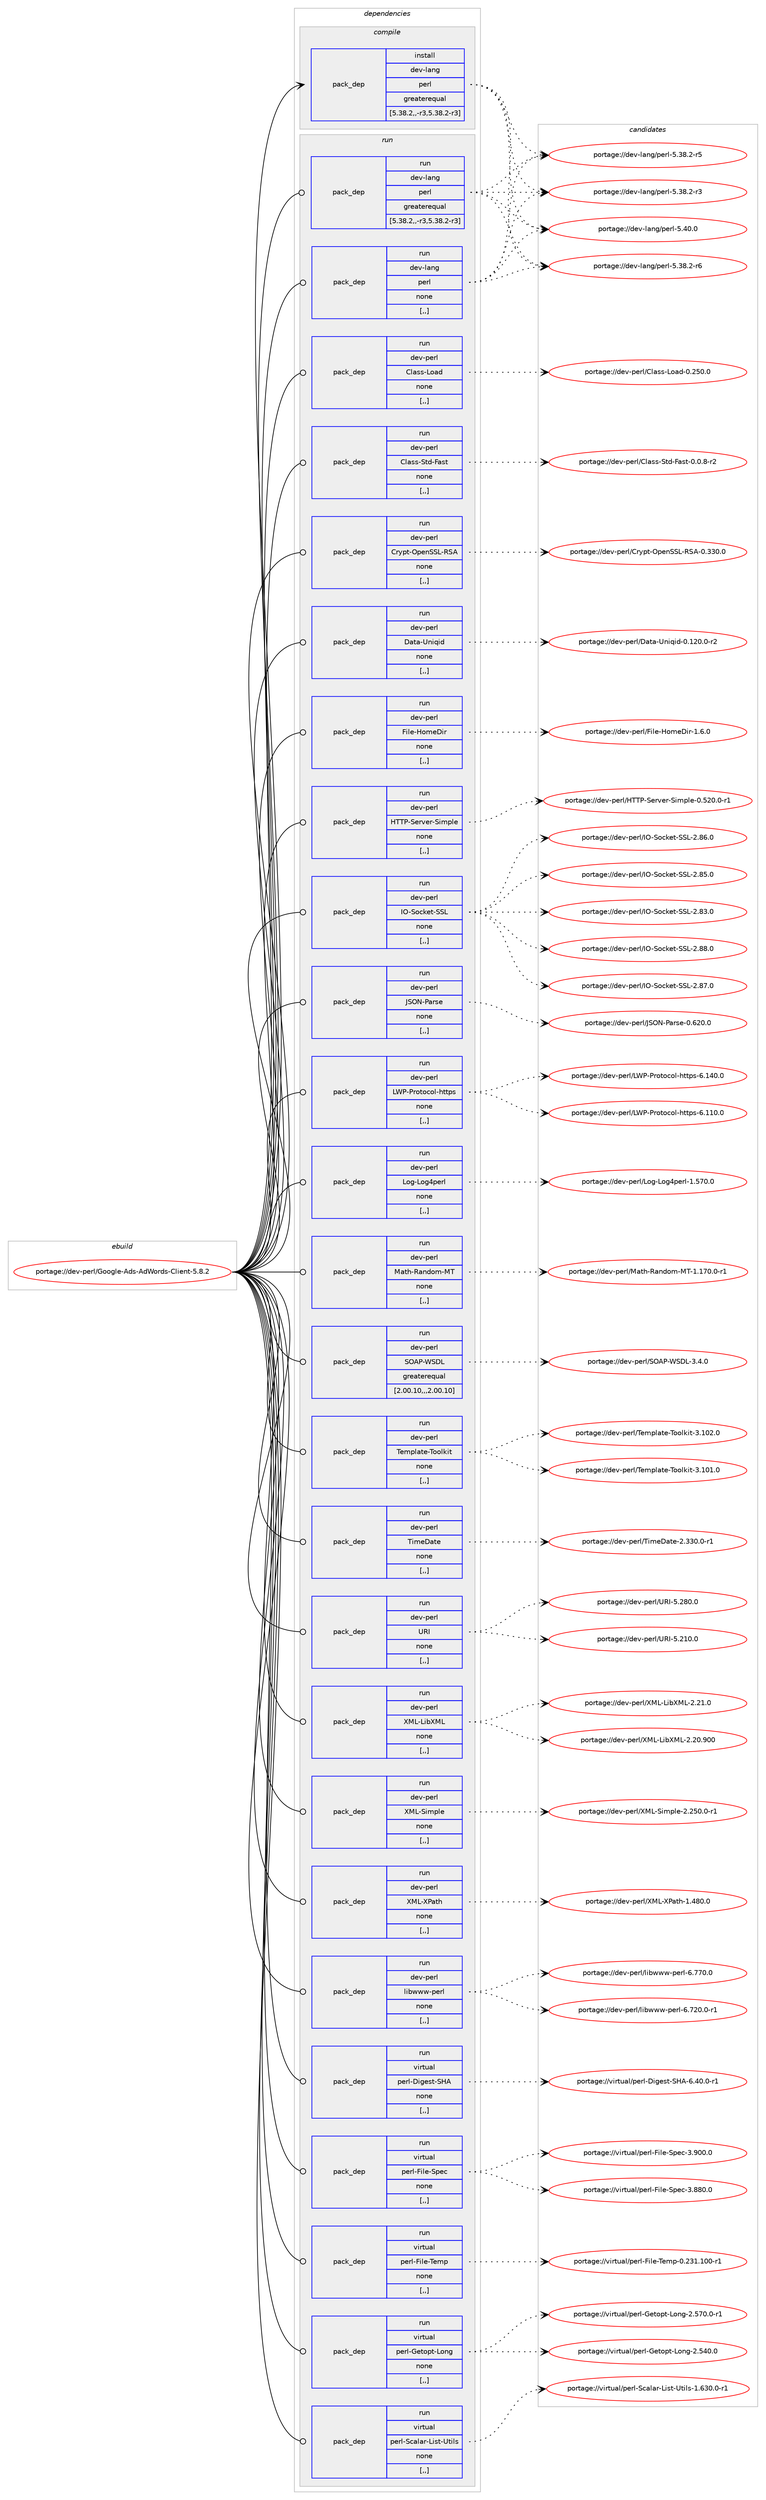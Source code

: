 digraph prolog {

# *************
# Graph options
# *************

newrank=true;
concentrate=true;
compound=true;
graph [rankdir=LR,fontname=Helvetica,fontsize=10,ranksep=1.5];#, ranksep=2.5, nodesep=0.2];
edge  [arrowhead=vee];
node  [fontname=Helvetica,fontsize=10];

# **********
# The ebuild
# **********

subgraph cluster_leftcol {
color=gray;
label=<<i>ebuild</i>>;
id [label="portage://dev-perl/Google-Ads-AdWords-Client-5.8.2", color=red, width=4, href="../dev-perl/Google-Ads-AdWords-Client-5.8.2.svg"];
}

# ****************
# The dependencies
# ****************

subgraph cluster_midcol {
color=gray;
label=<<i>dependencies</i>>;
subgraph cluster_compile {
fillcolor="#eeeeee";
style=filled;
label=<<i>compile</i>>;
subgraph pack100118 {
dependency131263 [label=<<TABLE BORDER="0" CELLBORDER="1" CELLSPACING="0" CELLPADDING="4" WIDTH="220"><TR><TD ROWSPAN="6" CELLPADDING="30">pack_dep</TD></TR><TR><TD WIDTH="110">install</TD></TR><TR><TD>dev-lang</TD></TR><TR><TD>perl</TD></TR><TR><TD>greaterequal</TD></TR><TR><TD>[5.38.2,,-r3,5.38.2-r3]</TD></TR></TABLE>>, shape=none, color=blue];
}
id:e -> dependency131263:w [weight=20,style="solid",arrowhead="vee"];
}
subgraph cluster_compileandrun {
fillcolor="#eeeeee";
style=filled;
label=<<i>compile and run</i>>;
}
subgraph cluster_run {
fillcolor="#eeeeee";
style=filled;
label=<<i>run</i>>;
subgraph pack100119 {
dependency131264 [label=<<TABLE BORDER="0" CELLBORDER="1" CELLSPACING="0" CELLPADDING="4" WIDTH="220"><TR><TD ROWSPAN="6" CELLPADDING="30">pack_dep</TD></TR><TR><TD WIDTH="110">run</TD></TR><TR><TD>dev-lang</TD></TR><TR><TD>perl</TD></TR><TR><TD>greaterequal</TD></TR><TR><TD>[5.38.2,,-r3,5.38.2-r3]</TD></TR></TABLE>>, shape=none, color=blue];
}
id:e -> dependency131264:w [weight=20,style="solid",arrowhead="odot"];
subgraph pack100120 {
dependency131265 [label=<<TABLE BORDER="0" CELLBORDER="1" CELLSPACING="0" CELLPADDING="4" WIDTH="220"><TR><TD ROWSPAN="6" CELLPADDING="30">pack_dep</TD></TR><TR><TD WIDTH="110">run</TD></TR><TR><TD>dev-lang</TD></TR><TR><TD>perl</TD></TR><TR><TD>none</TD></TR><TR><TD>[,,]</TD></TR></TABLE>>, shape=none, color=blue];
}
id:e -> dependency131265:w [weight=20,style="solid",arrowhead="odot"];
subgraph pack100121 {
dependency131266 [label=<<TABLE BORDER="0" CELLBORDER="1" CELLSPACING="0" CELLPADDING="4" WIDTH="220"><TR><TD ROWSPAN="6" CELLPADDING="30">pack_dep</TD></TR><TR><TD WIDTH="110">run</TD></TR><TR><TD>dev-perl</TD></TR><TR><TD>Class-Load</TD></TR><TR><TD>none</TD></TR><TR><TD>[,,]</TD></TR></TABLE>>, shape=none, color=blue];
}
id:e -> dependency131266:w [weight=20,style="solid",arrowhead="odot"];
subgraph pack100122 {
dependency131267 [label=<<TABLE BORDER="0" CELLBORDER="1" CELLSPACING="0" CELLPADDING="4" WIDTH="220"><TR><TD ROWSPAN="6" CELLPADDING="30">pack_dep</TD></TR><TR><TD WIDTH="110">run</TD></TR><TR><TD>dev-perl</TD></TR><TR><TD>Class-Std-Fast</TD></TR><TR><TD>none</TD></TR><TR><TD>[,,]</TD></TR></TABLE>>, shape=none, color=blue];
}
id:e -> dependency131267:w [weight=20,style="solid",arrowhead="odot"];
subgraph pack100123 {
dependency131268 [label=<<TABLE BORDER="0" CELLBORDER="1" CELLSPACING="0" CELLPADDING="4" WIDTH="220"><TR><TD ROWSPAN="6" CELLPADDING="30">pack_dep</TD></TR><TR><TD WIDTH="110">run</TD></TR><TR><TD>dev-perl</TD></TR><TR><TD>Crypt-OpenSSL-RSA</TD></TR><TR><TD>none</TD></TR><TR><TD>[,,]</TD></TR></TABLE>>, shape=none, color=blue];
}
id:e -> dependency131268:w [weight=20,style="solid",arrowhead="odot"];
subgraph pack100124 {
dependency131269 [label=<<TABLE BORDER="0" CELLBORDER="1" CELLSPACING="0" CELLPADDING="4" WIDTH="220"><TR><TD ROWSPAN="6" CELLPADDING="30">pack_dep</TD></TR><TR><TD WIDTH="110">run</TD></TR><TR><TD>dev-perl</TD></TR><TR><TD>Data-Uniqid</TD></TR><TR><TD>none</TD></TR><TR><TD>[,,]</TD></TR></TABLE>>, shape=none, color=blue];
}
id:e -> dependency131269:w [weight=20,style="solid",arrowhead="odot"];
subgraph pack100125 {
dependency131270 [label=<<TABLE BORDER="0" CELLBORDER="1" CELLSPACING="0" CELLPADDING="4" WIDTH="220"><TR><TD ROWSPAN="6" CELLPADDING="30">pack_dep</TD></TR><TR><TD WIDTH="110">run</TD></TR><TR><TD>dev-perl</TD></TR><TR><TD>File-HomeDir</TD></TR><TR><TD>none</TD></TR><TR><TD>[,,]</TD></TR></TABLE>>, shape=none, color=blue];
}
id:e -> dependency131270:w [weight=20,style="solid",arrowhead="odot"];
subgraph pack100126 {
dependency131271 [label=<<TABLE BORDER="0" CELLBORDER="1" CELLSPACING="0" CELLPADDING="4" WIDTH="220"><TR><TD ROWSPAN="6" CELLPADDING="30">pack_dep</TD></TR><TR><TD WIDTH="110">run</TD></TR><TR><TD>dev-perl</TD></TR><TR><TD>HTTP-Server-Simple</TD></TR><TR><TD>none</TD></TR><TR><TD>[,,]</TD></TR></TABLE>>, shape=none, color=blue];
}
id:e -> dependency131271:w [weight=20,style="solid",arrowhead="odot"];
subgraph pack100127 {
dependency131272 [label=<<TABLE BORDER="0" CELLBORDER="1" CELLSPACING="0" CELLPADDING="4" WIDTH="220"><TR><TD ROWSPAN="6" CELLPADDING="30">pack_dep</TD></TR><TR><TD WIDTH="110">run</TD></TR><TR><TD>dev-perl</TD></TR><TR><TD>IO-Socket-SSL</TD></TR><TR><TD>none</TD></TR><TR><TD>[,,]</TD></TR></TABLE>>, shape=none, color=blue];
}
id:e -> dependency131272:w [weight=20,style="solid",arrowhead="odot"];
subgraph pack100128 {
dependency131273 [label=<<TABLE BORDER="0" CELLBORDER="1" CELLSPACING="0" CELLPADDING="4" WIDTH="220"><TR><TD ROWSPAN="6" CELLPADDING="30">pack_dep</TD></TR><TR><TD WIDTH="110">run</TD></TR><TR><TD>dev-perl</TD></TR><TR><TD>JSON-Parse</TD></TR><TR><TD>none</TD></TR><TR><TD>[,,]</TD></TR></TABLE>>, shape=none, color=blue];
}
id:e -> dependency131273:w [weight=20,style="solid",arrowhead="odot"];
subgraph pack100129 {
dependency131274 [label=<<TABLE BORDER="0" CELLBORDER="1" CELLSPACING="0" CELLPADDING="4" WIDTH="220"><TR><TD ROWSPAN="6" CELLPADDING="30">pack_dep</TD></TR><TR><TD WIDTH="110">run</TD></TR><TR><TD>dev-perl</TD></TR><TR><TD>LWP-Protocol-https</TD></TR><TR><TD>none</TD></TR><TR><TD>[,,]</TD></TR></TABLE>>, shape=none, color=blue];
}
id:e -> dependency131274:w [weight=20,style="solid",arrowhead="odot"];
subgraph pack100130 {
dependency131275 [label=<<TABLE BORDER="0" CELLBORDER="1" CELLSPACING="0" CELLPADDING="4" WIDTH="220"><TR><TD ROWSPAN="6" CELLPADDING="30">pack_dep</TD></TR><TR><TD WIDTH="110">run</TD></TR><TR><TD>dev-perl</TD></TR><TR><TD>Log-Log4perl</TD></TR><TR><TD>none</TD></TR><TR><TD>[,,]</TD></TR></TABLE>>, shape=none, color=blue];
}
id:e -> dependency131275:w [weight=20,style="solid",arrowhead="odot"];
subgraph pack100131 {
dependency131276 [label=<<TABLE BORDER="0" CELLBORDER="1" CELLSPACING="0" CELLPADDING="4" WIDTH="220"><TR><TD ROWSPAN="6" CELLPADDING="30">pack_dep</TD></TR><TR><TD WIDTH="110">run</TD></TR><TR><TD>dev-perl</TD></TR><TR><TD>Math-Random-MT</TD></TR><TR><TD>none</TD></TR><TR><TD>[,,]</TD></TR></TABLE>>, shape=none, color=blue];
}
id:e -> dependency131276:w [weight=20,style="solid",arrowhead="odot"];
subgraph pack100132 {
dependency131277 [label=<<TABLE BORDER="0" CELLBORDER="1" CELLSPACING="0" CELLPADDING="4" WIDTH="220"><TR><TD ROWSPAN="6" CELLPADDING="30">pack_dep</TD></TR><TR><TD WIDTH="110">run</TD></TR><TR><TD>dev-perl</TD></TR><TR><TD>SOAP-WSDL</TD></TR><TR><TD>greaterequal</TD></TR><TR><TD>[2.00.10,,,2.00.10]</TD></TR></TABLE>>, shape=none, color=blue];
}
id:e -> dependency131277:w [weight=20,style="solid",arrowhead="odot"];
subgraph pack100133 {
dependency131278 [label=<<TABLE BORDER="0" CELLBORDER="1" CELLSPACING="0" CELLPADDING="4" WIDTH="220"><TR><TD ROWSPAN="6" CELLPADDING="30">pack_dep</TD></TR><TR><TD WIDTH="110">run</TD></TR><TR><TD>dev-perl</TD></TR><TR><TD>Template-Toolkit</TD></TR><TR><TD>none</TD></TR><TR><TD>[,,]</TD></TR></TABLE>>, shape=none, color=blue];
}
id:e -> dependency131278:w [weight=20,style="solid",arrowhead="odot"];
subgraph pack100134 {
dependency131279 [label=<<TABLE BORDER="0" CELLBORDER="1" CELLSPACING="0" CELLPADDING="4" WIDTH="220"><TR><TD ROWSPAN="6" CELLPADDING="30">pack_dep</TD></TR><TR><TD WIDTH="110">run</TD></TR><TR><TD>dev-perl</TD></TR><TR><TD>TimeDate</TD></TR><TR><TD>none</TD></TR><TR><TD>[,,]</TD></TR></TABLE>>, shape=none, color=blue];
}
id:e -> dependency131279:w [weight=20,style="solid",arrowhead="odot"];
subgraph pack100135 {
dependency131280 [label=<<TABLE BORDER="0" CELLBORDER="1" CELLSPACING="0" CELLPADDING="4" WIDTH="220"><TR><TD ROWSPAN="6" CELLPADDING="30">pack_dep</TD></TR><TR><TD WIDTH="110">run</TD></TR><TR><TD>dev-perl</TD></TR><TR><TD>URI</TD></TR><TR><TD>none</TD></TR><TR><TD>[,,]</TD></TR></TABLE>>, shape=none, color=blue];
}
id:e -> dependency131280:w [weight=20,style="solid",arrowhead="odot"];
subgraph pack100136 {
dependency131281 [label=<<TABLE BORDER="0" CELLBORDER="1" CELLSPACING="0" CELLPADDING="4" WIDTH="220"><TR><TD ROWSPAN="6" CELLPADDING="30">pack_dep</TD></TR><TR><TD WIDTH="110">run</TD></TR><TR><TD>dev-perl</TD></TR><TR><TD>XML-LibXML</TD></TR><TR><TD>none</TD></TR><TR><TD>[,,]</TD></TR></TABLE>>, shape=none, color=blue];
}
id:e -> dependency131281:w [weight=20,style="solid",arrowhead="odot"];
subgraph pack100137 {
dependency131282 [label=<<TABLE BORDER="0" CELLBORDER="1" CELLSPACING="0" CELLPADDING="4" WIDTH="220"><TR><TD ROWSPAN="6" CELLPADDING="30">pack_dep</TD></TR><TR><TD WIDTH="110">run</TD></TR><TR><TD>dev-perl</TD></TR><TR><TD>XML-Simple</TD></TR><TR><TD>none</TD></TR><TR><TD>[,,]</TD></TR></TABLE>>, shape=none, color=blue];
}
id:e -> dependency131282:w [weight=20,style="solid",arrowhead="odot"];
subgraph pack100138 {
dependency131283 [label=<<TABLE BORDER="0" CELLBORDER="1" CELLSPACING="0" CELLPADDING="4" WIDTH="220"><TR><TD ROWSPAN="6" CELLPADDING="30">pack_dep</TD></TR><TR><TD WIDTH="110">run</TD></TR><TR><TD>dev-perl</TD></TR><TR><TD>XML-XPath</TD></TR><TR><TD>none</TD></TR><TR><TD>[,,]</TD></TR></TABLE>>, shape=none, color=blue];
}
id:e -> dependency131283:w [weight=20,style="solid",arrowhead="odot"];
subgraph pack100139 {
dependency131284 [label=<<TABLE BORDER="0" CELLBORDER="1" CELLSPACING="0" CELLPADDING="4" WIDTH="220"><TR><TD ROWSPAN="6" CELLPADDING="30">pack_dep</TD></TR><TR><TD WIDTH="110">run</TD></TR><TR><TD>dev-perl</TD></TR><TR><TD>libwww-perl</TD></TR><TR><TD>none</TD></TR><TR><TD>[,,]</TD></TR></TABLE>>, shape=none, color=blue];
}
id:e -> dependency131284:w [weight=20,style="solid",arrowhead="odot"];
subgraph pack100140 {
dependency131285 [label=<<TABLE BORDER="0" CELLBORDER="1" CELLSPACING="0" CELLPADDING="4" WIDTH="220"><TR><TD ROWSPAN="6" CELLPADDING="30">pack_dep</TD></TR><TR><TD WIDTH="110">run</TD></TR><TR><TD>virtual</TD></TR><TR><TD>perl-Digest-SHA</TD></TR><TR><TD>none</TD></TR><TR><TD>[,,]</TD></TR></TABLE>>, shape=none, color=blue];
}
id:e -> dependency131285:w [weight=20,style="solid",arrowhead="odot"];
subgraph pack100141 {
dependency131286 [label=<<TABLE BORDER="0" CELLBORDER="1" CELLSPACING="0" CELLPADDING="4" WIDTH="220"><TR><TD ROWSPAN="6" CELLPADDING="30">pack_dep</TD></TR><TR><TD WIDTH="110">run</TD></TR><TR><TD>virtual</TD></TR><TR><TD>perl-File-Spec</TD></TR><TR><TD>none</TD></TR><TR><TD>[,,]</TD></TR></TABLE>>, shape=none, color=blue];
}
id:e -> dependency131286:w [weight=20,style="solid",arrowhead="odot"];
subgraph pack100142 {
dependency131287 [label=<<TABLE BORDER="0" CELLBORDER="1" CELLSPACING="0" CELLPADDING="4" WIDTH="220"><TR><TD ROWSPAN="6" CELLPADDING="30">pack_dep</TD></TR><TR><TD WIDTH="110">run</TD></TR><TR><TD>virtual</TD></TR><TR><TD>perl-File-Temp</TD></TR><TR><TD>none</TD></TR><TR><TD>[,,]</TD></TR></TABLE>>, shape=none, color=blue];
}
id:e -> dependency131287:w [weight=20,style="solid",arrowhead="odot"];
subgraph pack100143 {
dependency131288 [label=<<TABLE BORDER="0" CELLBORDER="1" CELLSPACING="0" CELLPADDING="4" WIDTH="220"><TR><TD ROWSPAN="6" CELLPADDING="30">pack_dep</TD></TR><TR><TD WIDTH="110">run</TD></TR><TR><TD>virtual</TD></TR><TR><TD>perl-Getopt-Long</TD></TR><TR><TD>none</TD></TR><TR><TD>[,,]</TD></TR></TABLE>>, shape=none, color=blue];
}
id:e -> dependency131288:w [weight=20,style="solid",arrowhead="odot"];
subgraph pack100144 {
dependency131289 [label=<<TABLE BORDER="0" CELLBORDER="1" CELLSPACING="0" CELLPADDING="4" WIDTH="220"><TR><TD ROWSPAN="6" CELLPADDING="30">pack_dep</TD></TR><TR><TD WIDTH="110">run</TD></TR><TR><TD>virtual</TD></TR><TR><TD>perl-Scalar-List-Utils</TD></TR><TR><TD>none</TD></TR><TR><TD>[,,]</TD></TR></TABLE>>, shape=none, color=blue];
}
id:e -> dependency131289:w [weight=20,style="solid",arrowhead="odot"];
}
}

# **************
# The candidates
# **************

subgraph cluster_choices {
rank=same;
color=gray;
label=<<i>candidates</i>>;

subgraph choice100118 {
color=black;
nodesep=1;
choice10010111845108971101034711210111410845534652484648 [label="portage://dev-lang/perl-5.40.0", color=red, width=4,href="../dev-lang/perl-5.40.0.svg"];
choice100101118451089711010347112101114108455346515646504511454 [label="portage://dev-lang/perl-5.38.2-r6", color=red, width=4,href="../dev-lang/perl-5.38.2-r6.svg"];
choice100101118451089711010347112101114108455346515646504511453 [label="portage://dev-lang/perl-5.38.2-r5", color=red, width=4,href="../dev-lang/perl-5.38.2-r5.svg"];
choice100101118451089711010347112101114108455346515646504511451 [label="portage://dev-lang/perl-5.38.2-r3", color=red, width=4,href="../dev-lang/perl-5.38.2-r3.svg"];
dependency131263:e -> choice10010111845108971101034711210111410845534652484648:w [style=dotted,weight="100"];
dependency131263:e -> choice100101118451089711010347112101114108455346515646504511454:w [style=dotted,weight="100"];
dependency131263:e -> choice100101118451089711010347112101114108455346515646504511453:w [style=dotted,weight="100"];
dependency131263:e -> choice100101118451089711010347112101114108455346515646504511451:w [style=dotted,weight="100"];
}
subgraph choice100119 {
color=black;
nodesep=1;
choice10010111845108971101034711210111410845534652484648 [label="portage://dev-lang/perl-5.40.0", color=red, width=4,href="../dev-lang/perl-5.40.0.svg"];
choice100101118451089711010347112101114108455346515646504511454 [label="portage://dev-lang/perl-5.38.2-r6", color=red, width=4,href="../dev-lang/perl-5.38.2-r6.svg"];
choice100101118451089711010347112101114108455346515646504511453 [label="portage://dev-lang/perl-5.38.2-r5", color=red, width=4,href="../dev-lang/perl-5.38.2-r5.svg"];
choice100101118451089711010347112101114108455346515646504511451 [label="portage://dev-lang/perl-5.38.2-r3", color=red, width=4,href="../dev-lang/perl-5.38.2-r3.svg"];
dependency131264:e -> choice10010111845108971101034711210111410845534652484648:w [style=dotted,weight="100"];
dependency131264:e -> choice100101118451089711010347112101114108455346515646504511454:w [style=dotted,weight="100"];
dependency131264:e -> choice100101118451089711010347112101114108455346515646504511453:w [style=dotted,weight="100"];
dependency131264:e -> choice100101118451089711010347112101114108455346515646504511451:w [style=dotted,weight="100"];
}
subgraph choice100120 {
color=black;
nodesep=1;
choice10010111845108971101034711210111410845534652484648 [label="portage://dev-lang/perl-5.40.0", color=red, width=4,href="../dev-lang/perl-5.40.0.svg"];
choice100101118451089711010347112101114108455346515646504511454 [label="portage://dev-lang/perl-5.38.2-r6", color=red, width=4,href="../dev-lang/perl-5.38.2-r6.svg"];
choice100101118451089711010347112101114108455346515646504511453 [label="portage://dev-lang/perl-5.38.2-r5", color=red, width=4,href="../dev-lang/perl-5.38.2-r5.svg"];
choice100101118451089711010347112101114108455346515646504511451 [label="portage://dev-lang/perl-5.38.2-r3", color=red, width=4,href="../dev-lang/perl-5.38.2-r3.svg"];
dependency131265:e -> choice10010111845108971101034711210111410845534652484648:w [style=dotted,weight="100"];
dependency131265:e -> choice100101118451089711010347112101114108455346515646504511454:w [style=dotted,weight="100"];
dependency131265:e -> choice100101118451089711010347112101114108455346515646504511453:w [style=dotted,weight="100"];
dependency131265:e -> choice100101118451089711010347112101114108455346515646504511451:w [style=dotted,weight="100"];
}
subgraph choice100121 {
color=black;
nodesep=1;
choice100101118451121011141084767108971151154576111971004548465053484648 [label="portage://dev-perl/Class-Load-0.250.0", color=red, width=4,href="../dev-perl/Class-Load-0.250.0.svg"];
dependency131266:e -> choice100101118451121011141084767108971151154576111971004548465053484648:w [style=dotted,weight="100"];
}
subgraph choice100122 {
color=black;
nodesep=1;
choice1001011184511210111410847671089711511545831161004570971151164548464846564511450 [label="portage://dev-perl/Class-Std-Fast-0.0.8-r2", color=red, width=4,href="../dev-perl/Class-Std-Fast-0.0.8-r2.svg"];
dependency131267:e -> choice1001011184511210111410847671089711511545831161004570971151164548464846564511450:w [style=dotted,weight="100"];
}
subgraph choice100123 {
color=black;
nodesep=1;
choice1001011184511210111410847671141211121164579112101110838376458283654548465151484648 [label="portage://dev-perl/Crypt-OpenSSL-RSA-0.330.0", color=red, width=4,href="../dev-perl/Crypt-OpenSSL-RSA-0.330.0.svg"];
dependency131268:e -> choice1001011184511210111410847671141211121164579112101110838376458283654548465151484648:w [style=dotted,weight="100"];
}
subgraph choice100124 {
color=black;
nodesep=1;
choice1001011184511210111410847689711697458511010511310510045484649504846484511450 [label="portage://dev-perl/Data-Uniqid-0.120.0-r2", color=red, width=4,href="../dev-perl/Data-Uniqid-0.120.0-r2.svg"];
dependency131269:e -> choice1001011184511210111410847689711697458511010511310510045484649504846484511450:w [style=dotted,weight="100"];
}
subgraph choice100125 {
color=black;
nodesep=1;
choice100101118451121011141084770105108101457211110910168105114454946544648 [label="portage://dev-perl/File-HomeDir-1.6.0", color=red, width=4,href="../dev-perl/File-HomeDir-1.6.0.svg"];
dependency131270:e -> choice100101118451121011141084770105108101457211110910168105114454946544648:w [style=dotted,weight="100"];
}
subgraph choice100126 {
color=black;
nodesep=1;
choice1001011184511210111410847728484804583101114118101114458310510911210810145484653504846484511449 [label="portage://dev-perl/HTTP-Server-Simple-0.520.0-r1", color=red, width=4,href="../dev-perl/HTTP-Server-Simple-0.520.0-r1.svg"];
dependency131271:e -> choice1001011184511210111410847728484804583101114118101114458310510911210810145484653504846484511449:w [style=dotted,weight="100"];
}
subgraph choice100127 {
color=black;
nodesep=1;
choice100101118451121011141084773794583111991071011164583837645504656564648 [label="portage://dev-perl/IO-Socket-SSL-2.88.0", color=red, width=4,href="../dev-perl/IO-Socket-SSL-2.88.0.svg"];
choice100101118451121011141084773794583111991071011164583837645504656554648 [label="portage://dev-perl/IO-Socket-SSL-2.87.0", color=red, width=4,href="../dev-perl/IO-Socket-SSL-2.87.0.svg"];
choice100101118451121011141084773794583111991071011164583837645504656544648 [label="portage://dev-perl/IO-Socket-SSL-2.86.0", color=red, width=4,href="../dev-perl/IO-Socket-SSL-2.86.0.svg"];
choice100101118451121011141084773794583111991071011164583837645504656534648 [label="portage://dev-perl/IO-Socket-SSL-2.85.0", color=red, width=4,href="../dev-perl/IO-Socket-SSL-2.85.0.svg"];
choice100101118451121011141084773794583111991071011164583837645504656514648 [label="portage://dev-perl/IO-Socket-SSL-2.83.0", color=red, width=4,href="../dev-perl/IO-Socket-SSL-2.83.0.svg"];
dependency131272:e -> choice100101118451121011141084773794583111991071011164583837645504656564648:w [style=dotted,weight="100"];
dependency131272:e -> choice100101118451121011141084773794583111991071011164583837645504656554648:w [style=dotted,weight="100"];
dependency131272:e -> choice100101118451121011141084773794583111991071011164583837645504656544648:w [style=dotted,weight="100"];
dependency131272:e -> choice100101118451121011141084773794583111991071011164583837645504656534648:w [style=dotted,weight="100"];
dependency131272:e -> choice100101118451121011141084773794583111991071011164583837645504656514648:w [style=dotted,weight="100"];
}
subgraph choice100128 {
color=black;
nodesep=1;
choice1001011184511210111410847748379784580971141151014548465450484648 [label="portage://dev-perl/JSON-Parse-0.620.0", color=red, width=4,href="../dev-perl/JSON-Parse-0.620.0.svg"];
dependency131273:e -> choice1001011184511210111410847748379784580971141151014548465450484648:w [style=dotted,weight="100"];
}
subgraph choice100129 {
color=black;
nodesep=1;
choice1001011184511210111410847768780458011411111611199111108451041161161121154554464952484648 [label="portage://dev-perl/LWP-Protocol-https-6.140.0", color=red, width=4,href="../dev-perl/LWP-Protocol-https-6.140.0.svg"];
choice1001011184511210111410847768780458011411111611199111108451041161161121154554464949484648 [label="portage://dev-perl/LWP-Protocol-https-6.110.0", color=red, width=4,href="../dev-perl/LWP-Protocol-https-6.110.0.svg"];
dependency131274:e -> choice1001011184511210111410847768780458011411111611199111108451041161161121154554464952484648:w [style=dotted,weight="100"];
dependency131274:e -> choice1001011184511210111410847768780458011411111611199111108451041161161121154554464949484648:w [style=dotted,weight="100"];
}
subgraph choice100130 {
color=black;
nodesep=1;
choice1001011184511210111410847761111034576111103521121011141084549465355484648 [label="portage://dev-perl/Log-Log4perl-1.570.0", color=red, width=4,href="../dev-perl/Log-Log4perl-1.570.0.svg"];
dependency131275:e -> choice1001011184511210111410847761111034576111103521121011141084549465355484648:w [style=dotted,weight="100"];
}
subgraph choice100131 {
color=black;
nodesep=1;
choice1001011184511210111410847779711610445829711010011110945778445494649554846484511449 [label="portage://dev-perl/Math-Random-MT-1.170.0-r1", color=red, width=4,href="../dev-perl/Math-Random-MT-1.170.0-r1.svg"];
dependency131276:e -> choice1001011184511210111410847779711610445829711010011110945778445494649554846484511449:w [style=dotted,weight="100"];
}
subgraph choice100132 {
color=black;
nodesep=1;
choice1001011184511210111410847837965804587836876455146524648 [label="portage://dev-perl/SOAP-WSDL-3.4.0", color=red, width=4,href="../dev-perl/SOAP-WSDL-3.4.0.svg"];
dependency131277:e -> choice1001011184511210111410847837965804587836876455146524648:w [style=dotted,weight="100"];
}
subgraph choice100133 {
color=black;
nodesep=1;
choice1001011184511210111410847841011091121089711610145841111111081071051164551464948504648 [label="portage://dev-perl/Template-Toolkit-3.102.0", color=red, width=4,href="../dev-perl/Template-Toolkit-3.102.0.svg"];
choice1001011184511210111410847841011091121089711610145841111111081071051164551464948494648 [label="portage://dev-perl/Template-Toolkit-3.101.0", color=red, width=4,href="../dev-perl/Template-Toolkit-3.101.0.svg"];
dependency131278:e -> choice1001011184511210111410847841011091121089711610145841111111081071051164551464948504648:w [style=dotted,weight="100"];
dependency131278:e -> choice1001011184511210111410847841011091121089711610145841111111081071051164551464948494648:w [style=dotted,weight="100"];
}
subgraph choice100134 {
color=black;
nodesep=1;
choice100101118451121011141084784105109101689711610145504651514846484511449 [label="portage://dev-perl/TimeDate-2.330.0-r1", color=red, width=4,href="../dev-perl/TimeDate-2.330.0-r1.svg"];
dependency131279:e -> choice100101118451121011141084784105109101689711610145504651514846484511449:w [style=dotted,weight="100"];
}
subgraph choice100135 {
color=black;
nodesep=1;
choice10010111845112101114108478582734553465056484648 [label="portage://dev-perl/URI-5.280.0", color=red, width=4,href="../dev-perl/URI-5.280.0.svg"];
choice10010111845112101114108478582734553465049484648 [label="portage://dev-perl/URI-5.210.0", color=red, width=4,href="../dev-perl/URI-5.210.0.svg"];
dependency131280:e -> choice10010111845112101114108478582734553465056484648:w [style=dotted,weight="100"];
dependency131280:e -> choice10010111845112101114108478582734553465049484648:w [style=dotted,weight="100"];
}
subgraph choice100136 {
color=black;
nodesep=1;
choice100101118451121011141084788777645761059888777645504650494648 [label="portage://dev-perl/XML-LibXML-2.21.0", color=red, width=4,href="../dev-perl/XML-LibXML-2.21.0.svg"];
choice1001011184511210111410847887776457610598887776455046504846574848 [label="portage://dev-perl/XML-LibXML-2.20.900", color=red, width=4,href="../dev-perl/XML-LibXML-2.20.900.svg"];
dependency131281:e -> choice100101118451121011141084788777645761059888777645504650494648:w [style=dotted,weight="100"];
dependency131281:e -> choice1001011184511210111410847887776457610598887776455046504846574848:w [style=dotted,weight="100"];
}
subgraph choice100137 {
color=black;
nodesep=1;
choice1001011184511210111410847887776458310510911210810145504650534846484511449 [label="portage://dev-perl/XML-Simple-2.250.0-r1", color=red, width=4,href="../dev-perl/XML-Simple-2.250.0-r1.svg"];
dependency131282:e -> choice1001011184511210111410847887776458310510911210810145504650534846484511449:w [style=dotted,weight="100"];
}
subgraph choice100138 {
color=black;
nodesep=1;
choice1001011184511210111410847887776458880971161044549465256484648 [label="portage://dev-perl/XML-XPath-1.480.0", color=red, width=4,href="../dev-perl/XML-XPath-1.480.0.svg"];
dependency131283:e -> choice1001011184511210111410847887776458880971161044549465256484648:w [style=dotted,weight="100"];
}
subgraph choice100139 {
color=black;
nodesep=1;
choice100101118451121011141084710810598119119119451121011141084554465555484648 [label="portage://dev-perl/libwww-perl-6.770.0", color=red, width=4,href="../dev-perl/libwww-perl-6.770.0.svg"];
choice1001011184511210111410847108105981191191194511210111410845544655504846484511449 [label="portage://dev-perl/libwww-perl-6.720.0-r1", color=red, width=4,href="../dev-perl/libwww-perl-6.720.0-r1.svg"];
dependency131284:e -> choice100101118451121011141084710810598119119119451121011141084554465555484648:w [style=dotted,weight="100"];
dependency131284:e -> choice1001011184511210111410847108105981191191194511210111410845544655504846484511449:w [style=dotted,weight="100"];
}
subgraph choice100140 {
color=black;
nodesep=1;
choice1181051141161179710847112101114108456810510310111511645837265455446524846484511449 [label="portage://virtual/perl-Digest-SHA-6.40.0-r1", color=red, width=4,href="../virtual/perl-Digest-SHA-6.40.0-r1.svg"];
dependency131285:e -> choice1181051141161179710847112101114108456810510310111511645837265455446524846484511449:w [style=dotted,weight="100"];
}
subgraph choice100141 {
color=black;
nodesep=1;
choice118105114116117971084711210111410845701051081014583112101994551465748484648 [label="portage://virtual/perl-File-Spec-3.900.0", color=red, width=4,href="../virtual/perl-File-Spec-3.900.0.svg"];
choice118105114116117971084711210111410845701051081014583112101994551465656484648 [label="portage://virtual/perl-File-Spec-3.880.0", color=red, width=4,href="../virtual/perl-File-Spec-3.880.0.svg"];
dependency131286:e -> choice118105114116117971084711210111410845701051081014583112101994551465748484648:w [style=dotted,weight="100"];
dependency131286:e -> choice118105114116117971084711210111410845701051081014583112101994551465656484648:w [style=dotted,weight="100"];
}
subgraph choice100142 {
color=black;
nodesep=1;
choice118105114116117971084711210111410845701051081014584101109112454846505149464948484511449 [label="portage://virtual/perl-File-Temp-0.231.100-r1", color=red, width=4,href="../virtual/perl-File-Temp-0.231.100-r1.svg"];
dependency131287:e -> choice118105114116117971084711210111410845701051081014584101109112454846505149464948484511449:w [style=dotted,weight="100"];
}
subgraph choice100143 {
color=black;
nodesep=1;
choice11810511411611797108471121011141084571101116111112116457611111010345504653554846484511449 [label="portage://virtual/perl-Getopt-Long-2.570.0-r1", color=red, width=4,href="../virtual/perl-Getopt-Long-2.570.0-r1.svg"];
choice1181051141161179710847112101114108457110111611111211645761111101034550465352484648 [label="portage://virtual/perl-Getopt-Long-2.540.0", color=red, width=4,href="../virtual/perl-Getopt-Long-2.540.0.svg"];
dependency131288:e -> choice11810511411611797108471121011141084571101116111112116457611111010345504653554846484511449:w [style=dotted,weight="100"];
dependency131288:e -> choice1181051141161179710847112101114108457110111611111211645761111101034550465352484648:w [style=dotted,weight="100"];
}
subgraph choice100144 {
color=black;
nodesep=1;
choice118105114116117971084711210111410845839997108971144576105115116458511610510811545494654514846484511449 [label="portage://virtual/perl-Scalar-List-Utils-1.630.0-r1", color=red, width=4,href="../virtual/perl-Scalar-List-Utils-1.630.0-r1.svg"];
dependency131289:e -> choice118105114116117971084711210111410845839997108971144576105115116458511610510811545494654514846484511449:w [style=dotted,weight="100"];
}
}

}

